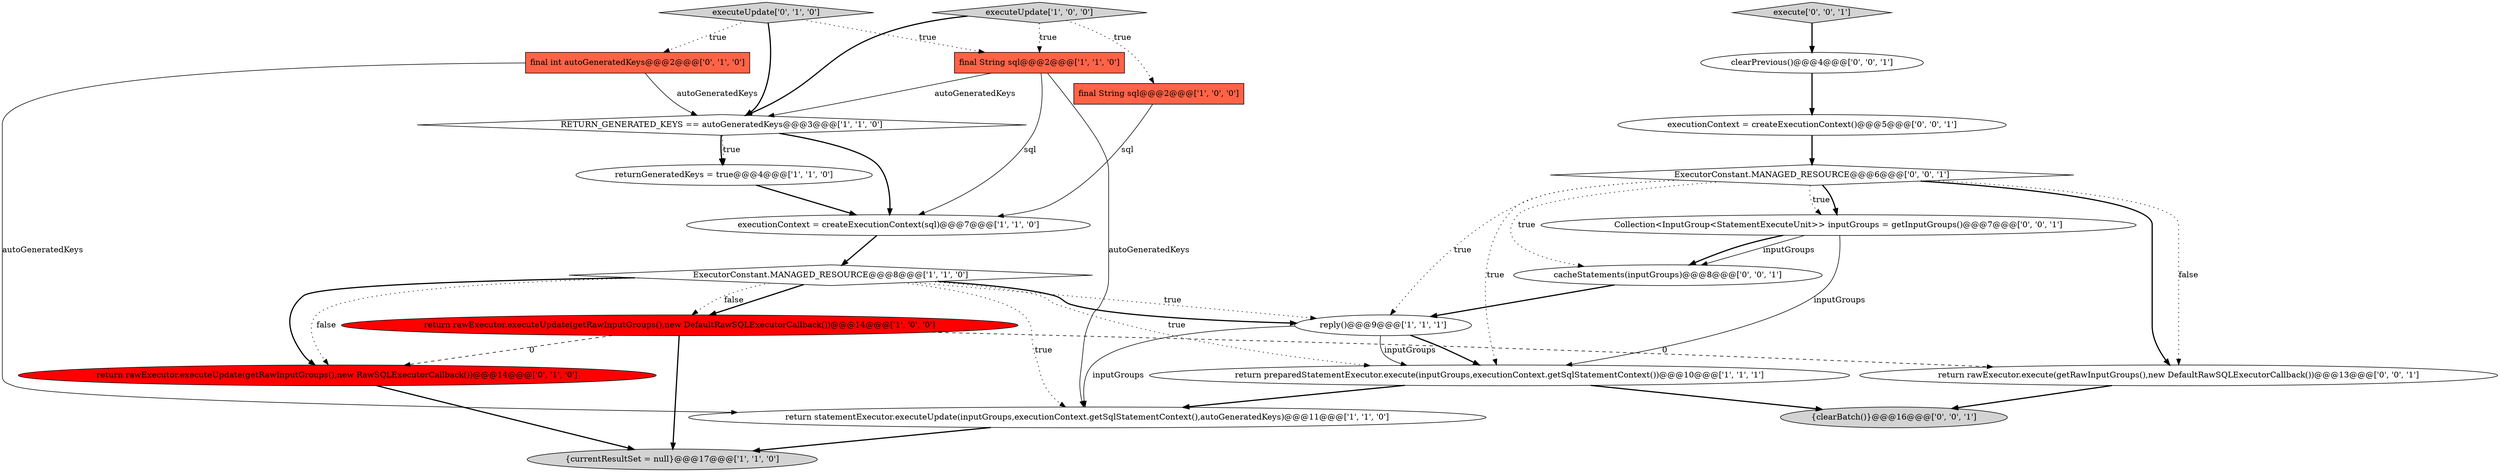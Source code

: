 digraph {
7 [style = filled, label = "ExecutorConstant.MANAGED_RESOURCE@@@8@@@['1', '1', '0']", fillcolor = white, shape = diamond image = "AAA0AAABBB1BBB"];
8 [style = filled, label = "executeUpdate['1', '0', '0']", fillcolor = lightgray, shape = diamond image = "AAA0AAABBB1BBB"];
5 [style = filled, label = "final String sql@@@2@@@['1', '0', '0']", fillcolor = tomato, shape = box image = "AAA0AAABBB1BBB"];
21 [style = filled, label = "execute['0', '0', '1']", fillcolor = lightgray, shape = diamond image = "AAA0AAABBB3BBB"];
6 [style = filled, label = "return statementExecutor.executeUpdate(inputGroups,executionContext.getSqlStatementContext(),autoGeneratedKeys)@@@11@@@['1', '1', '0']", fillcolor = white, shape = ellipse image = "AAA0AAABBB1BBB"];
14 [style = filled, label = "executeUpdate['0', '1', '0']", fillcolor = lightgray, shape = diamond image = "AAA0AAABBB2BBB"];
2 [style = filled, label = "{currentResultSet = null}@@@17@@@['1', '1', '0']", fillcolor = lightgray, shape = ellipse image = "AAA0AAABBB1BBB"];
18 [style = filled, label = "clearPrevious()@@@4@@@['0', '0', '1']", fillcolor = white, shape = ellipse image = "AAA0AAABBB3BBB"];
3 [style = filled, label = "returnGeneratedKeys = true@@@4@@@['1', '1', '0']", fillcolor = white, shape = ellipse image = "AAA0AAABBB1BBB"];
4 [style = filled, label = "RETURN_GENERATED_KEYS == autoGeneratedKeys@@@3@@@['1', '1', '0']", fillcolor = white, shape = diamond image = "AAA0AAABBB1BBB"];
16 [style = filled, label = "{clearBatch()}@@@16@@@['0', '0', '1']", fillcolor = lightgray, shape = ellipse image = "AAA0AAABBB3BBB"];
12 [style = filled, label = "return rawExecutor.executeUpdate(getRawInputGroups(),new RawSQLExecutorCallback())@@@14@@@['0', '1', '0']", fillcolor = red, shape = ellipse image = "AAA1AAABBB2BBB"];
9 [style = filled, label = "final String sql@@@2@@@['1', '1', '0']", fillcolor = tomato, shape = box image = "AAA0AAABBB1BBB"];
0 [style = filled, label = "reply()@@@9@@@['1', '1', '1']", fillcolor = white, shape = ellipse image = "AAA0AAABBB1BBB"];
19 [style = filled, label = "executionContext = createExecutionContext()@@@5@@@['0', '0', '1']", fillcolor = white, shape = ellipse image = "AAA0AAABBB3BBB"];
15 [style = filled, label = "cacheStatements(inputGroups)@@@8@@@['0', '0', '1']", fillcolor = white, shape = ellipse image = "AAA0AAABBB3BBB"];
1 [style = filled, label = "return preparedStatementExecutor.execute(inputGroups,executionContext.getSqlStatementContext())@@@10@@@['1', '1', '1']", fillcolor = white, shape = ellipse image = "AAA0AAABBB1BBB"];
22 [style = filled, label = "ExecutorConstant.MANAGED_RESOURCE@@@6@@@['0', '0', '1']", fillcolor = white, shape = diamond image = "AAA0AAABBB3BBB"];
10 [style = filled, label = "return rawExecutor.executeUpdate(getRawInputGroups(),new DefaultRawSQLExecutorCallback())@@@14@@@['1', '0', '0']", fillcolor = red, shape = ellipse image = "AAA1AAABBB1BBB"];
11 [style = filled, label = "executionContext = createExecutionContext(sql)@@@7@@@['1', '1', '0']", fillcolor = white, shape = ellipse image = "AAA0AAABBB1BBB"];
17 [style = filled, label = "return rawExecutor.execute(getRawInputGroups(),new DefaultRawSQLExecutorCallback())@@@13@@@['0', '0', '1']", fillcolor = white, shape = ellipse image = "AAA0AAABBB3BBB"];
20 [style = filled, label = "Collection<InputGroup<StatementExecuteUnit>> inputGroups = getInputGroups()@@@7@@@['0', '0', '1']", fillcolor = white, shape = ellipse image = "AAA0AAABBB3BBB"];
13 [style = filled, label = "final int autoGeneratedKeys@@@2@@@['0', '1', '0']", fillcolor = tomato, shape = box image = "AAA0AAABBB2BBB"];
5->11 [style = solid, label="sql"];
4->3 [style = bold, label=""];
7->6 [style = dotted, label="true"];
9->6 [style = solid, label="autoGeneratedKeys"];
7->10 [style = bold, label=""];
7->12 [style = bold, label=""];
7->12 [style = dotted, label="false"];
22->0 [style = dotted, label="true"];
0->6 [style = solid, label="inputGroups"];
10->12 [style = dashed, label="0"];
3->11 [style = bold, label=""];
18->19 [style = bold, label=""];
9->11 [style = solid, label="sql"];
7->0 [style = bold, label=""];
7->0 [style = dotted, label="true"];
21->18 [style = bold, label=""];
14->13 [style = dotted, label="true"];
6->2 [style = bold, label=""];
12->2 [style = bold, label=""];
22->1 [style = dotted, label="true"];
1->6 [style = bold, label=""];
4->3 [style = dotted, label="true"];
22->20 [style = dotted, label="true"];
20->15 [style = solid, label="inputGroups"];
22->20 [style = bold, label=""];
8->5 [style = dotted, label="true"];
1->16 [style = bold, label=""];
20->1 [style = solid, label="inputGroups"];
0->1 [style = bold, label=""];
15->0 [style = bold, label=""];
10->17 [style = dashed, label="0"];
22->17 [style = bold, label=""];
7->10 [style = dotted, label="false"];
10->2 [style = bold, label=""];
13->4 [style = solid, label="autoGeneratedKeys"];
14->9 [style = dotted, label="true"];
0->1 [style = solid, label="inputGroups"];
8->9 [style = dotted, label="true"];
8->4 [style = bold, label=""];
7->1 [style = dotted, label="true"];
4->11 [style = bold, label=""];
9->4 [style = solid, label="autoGeneratedKeys"];
22->15 [style = dotted, label="true"];
19->22 [style = bold, label=""];
13->6 [style = solid, label="autoGeneratedKeys"];
20->15 [style = bold, label=""];
11->7 [style = bold, label=""];
17->16 [style = bold, label=""];
22->17 [style = dotted, label="false"];
14->4 [style = bold, label=""];
}

